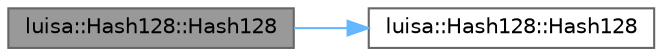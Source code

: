 digraph "luisa::Hash128::Hash128"
{
 // LATEX_PDF_SIZE
  bgcolor="transparent";
  edge [fontname=Helvetica,fontsize=10,labelfontname=Helvetica,labelfontsize=10];
  node [fontname=Helvetica,fontsize=10,shape=box,height=0.2,width=0.4];
  rankdir="LR";
  Node1 [id="Node000001",label="luisa::Hash128::Hash128",height=0.2,width=0.4,color="gray40", fillcolor="grey60", style="filled", fontcolor="black",tooltip=" "];
  Node1 -> Node2 [id="edge2_Node000001_Node000002",color="steelblue1",style="solid",tooltip=" "];
  Node2 [id="Node000002",label="luisa::Hash128::Hash128",height=0.2,width=0.4,color="grey40", fillcolor="white", style="filled",URL="$classluisa_1_1_hash128.html#a82a103618de4cce591dad90aee2a425d",tooltip=" "];
}
